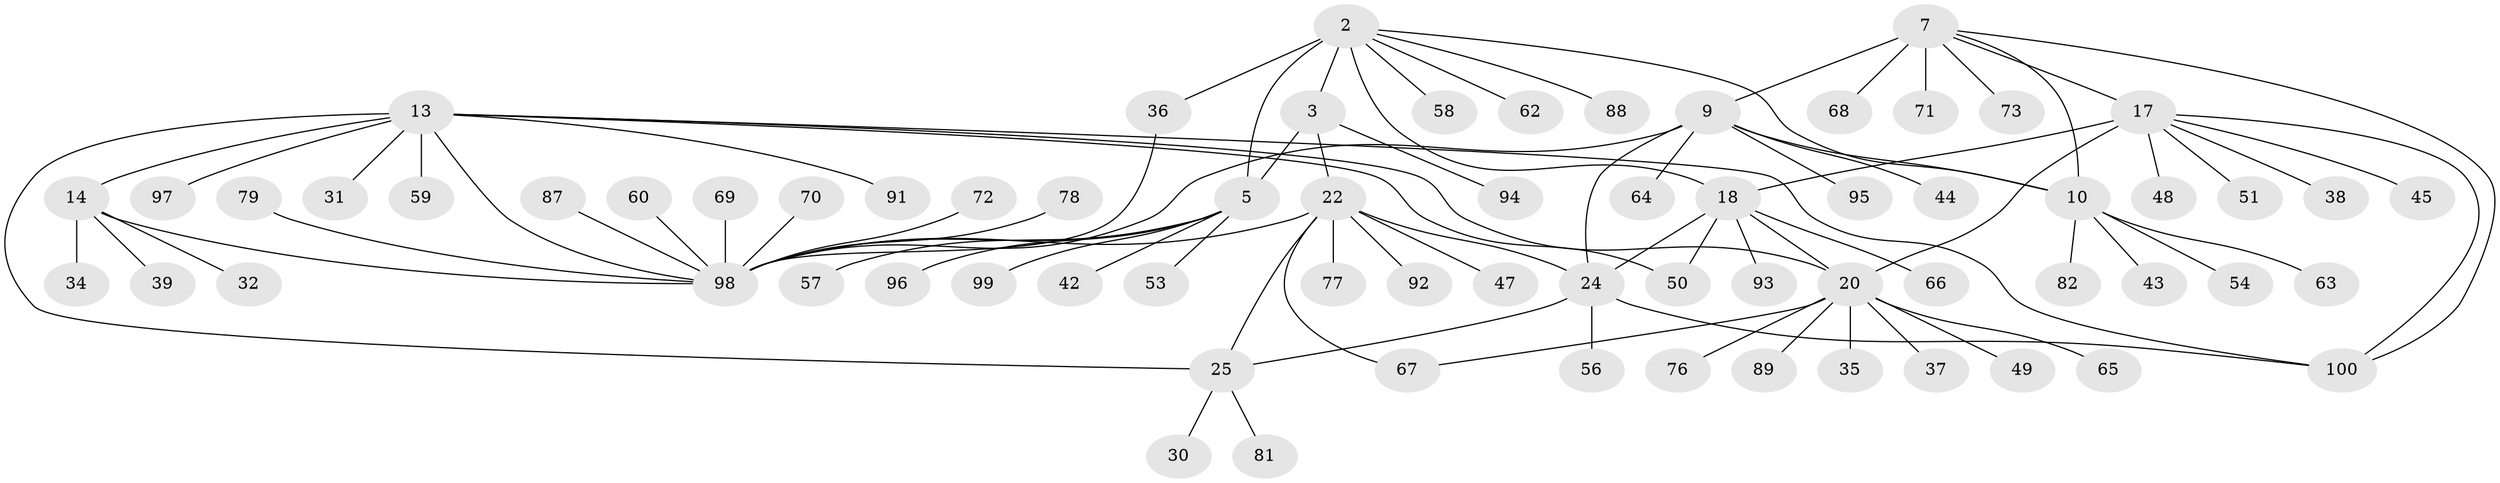 // original degree distribution, {6: 0.05, 10: 0.01, 4: 0.03, 8: 0.05, 7: 0.07, 9: 0.03, 5: 0.02, 15: 0.01, 2: 0.2, 1: 0.52, 3: 0.01}
// Generated by graph-tools (version 1.1) at 2025/58/03/04/25 21:58:33]
// undirected, 70 vertices, 87 edges
graph export_dot {
graph [start="1"]
  node [color=gray90,style=filled];
  2;
  3 [super="+1"];
  5 [super="+4"];
  7 [super="+6"];
  9 [super="+8"];
  10;
  13 [super="+12"];
  14 [super="+11"];
  17 [super="+16"];
  18;
  20 [super="+19"];
  22 [super="+21"];
  24;
  25 [super="+23"];
  30;
  31;
  32;
  34;
  35;
  36 [super="+33"];
  37;
  38;
  39;
  42;
  43;
  44;
  45;
  47;
  48;
  49;
  50 [super="+46"];
  51;
  53;
  54 [super="+28"];
  56;
  57 [super="+27"];
  58;
  59;
  60;
  62;
  63;
  64;
  65;
  66;
  67;
  68;
  69;
  70;
  71;
  72;
  73;
  76;
  77 [super="+41"];
  78 [super="+75"];
  79;
  81;
  82 [super="+61"];
  87;
  88;
  89 [super="+52"];
  91;
  92;
  93 [super="+84"];
  94;
  95;
  96 [super="+80"];
  97 [super="+55"];
  98 [super="+74+15+83"];
  99 [super="+90"];
  100 [super="+26+86"];
  2 -- 3 [weight=2];
  2 -- 5 [weight=2];
  2 -- 10;
  2 -- 18;
  2 -- 36;
  2 -- 58;
  2 -- 62;
  2 -- 88;
  3 -- 5 [weight=4];
  3 -- 94;
  3 -- 22;
  5 -- 42;
  5 -- 53;
  5 -- 57;
  5 -- 98;
  5 -- 96;
  5 -- 99;
  7 -- 9 [weight=4];
  7 -- 10 [weight=2];
  7 -- 17;
  7 -- 68;
  7 -- 73;
  7 -- 71;
  7 -- 100;
  9 -- 10 [weight=2];
  9 -- 24;
  9 -- 44;
  9 -- 64;
  9 -- 95;
  9 -- 98 [weight=2];
  10 -- 43;
  10 -- 63;
  10 -- 54;
  10 -- 82;
  13 -- 14 [weight=4];
  13 -- 31;
  13 -- 59;
  13 -- 91;
  13 -- 98 [weight=3];
  13 -- 50;
  13 -- 20;
  13 -- 25;
  13 -- 97;
  13 -- 100;
  14 -- 32;
  14 -- 34;
  14 -- 39;
  14 -- 98 [weight=2];
  17 -- 18 [weight=2];
  17 -- 20 [weight=4];
  17 -- 38;
  17 -- 45;
  17 -- 48;
  17 -- 51;
  17 -- 100;
  18 -- 20 [weight=2];
  18 -- 24;
  18 -- 66;
  18 -- 50;
  18 -- 93;
  20 -- 49;
  20 -- 76;
  20 -- 65;
  20 -- 67;
  20 -- 35;
  20 -- 37;
  20 -- 89;
  22 -- 24 [weight=2];
  22 -- 25 [weight=4];
  22 -- 47;
  22 -- 92;
  22 -- 67;
  22 -- 77;
  22 -- 98;
  24 -- 25 [weight=2];
  24 -- 56;
  24 -- 100;
  25 -- 30;
  25 -- 81;
  36 -- 98;
  60 -- 98;
  69 -- 98;
  70 -- 98;
  72 -- 98;
  78 -- 98;
  79 -- 98;
  87 -- 98;
}
